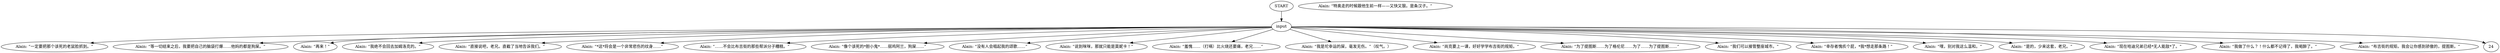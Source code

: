# WHIRLING F1 / ALAIN barks
# ALAIN barks:
# ==================================================
digraph G {
	  0 [label="START"];
	  1 [label="input"];
	  2 [label="Alain: “特奥走的时候跟他生前一样——又快又狠。是条汉子。”"];
	  3 [label="Alain: “一定要把那个该死的老鼠脸抓到。”"];
	  4 [label="Alain: “等一切结束之后，我要把自己的脑袋打爆……他妈的都是狗屎。”"];
	  5 [label="Alain: “再来！”"];
	  6 [label="Alain: “我绝不会回去加姆洛克的。”"];
	  7 [label="Alain: “直接说吧，老兄。直截了当地告诉我们。”"];
	  8 [label="Alain: “*这*将会是一个非常悲伤的纹身……”"];
	  9 [label="Alain: “……不会比布吉街的那些帮派分子糟糕。”"];
	  10 [label="Alain: “像个该死的*胆小鬼*……弱鸡阿兰，狗屎……”"];
	  11 [label="Alain: “没有人会唱起我的颂歌……”"];
	  12 [label="Alain: “说到咪咪，那就只能是莫妮卡！”"];
	  13 [label="Alain: “羞愧……（打嗝）比火烧还要痛，老兄……”"];
	  14 [label="Alain: “我是坨幸运的屎，毫发无伤。”（叹气。）"];
	  15 [label="Alain: “尚克要上一课，好好学学布吉街的规矩。”"];
	  16 [label="Alain: “为了提图斯……为了格伦尼……为了……为了提图斯……”"];
	  17 [label="Alain: “我们可以接管整座城市。”"];
	  18 [label="Alain: “幸存者愧疚个屁，*我*想走那条路！”"];
	  19 [label="Alain: “嘿，别对我这么温和。”"];
	  20 [label="Alain: “是的，少来这套，老兄。”"];
	  21 [label="Alain: “现在哈迪兄弟已经*无人能敌*了。”"];
	  22 [label="Alain: “我做了什么？！什么都不记得了，我喝醉了。”"];
	  23 [label="Alain: “布吉街的规矩。我会让你感到骄傲的，提图斯。”"];
	  0 -> 1
	  1 -> 3
	  1 -> 4
	  1 -> 5
	  1 -> 6
	  1 -> 7
	  1 -> 8
	  1 -> 9
	  1 -> 10
	  1 -> 11
	  1 -> 12
	  1 -> 13
	  1 -> 14
	  1 -> 15
	  1 -> 16
	  1 -> 17
	  1 -> 18
	  1 -> 19
	  1 -> 20
	  1 -> 21
	  1 -> 22
	  1 -> 23
	  1 -> 24
}

